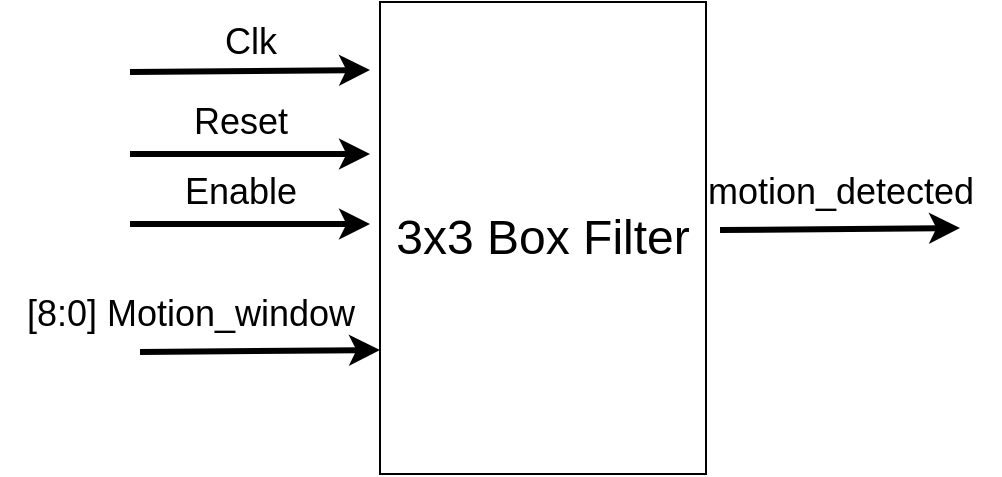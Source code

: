 <mxfile version="26.2.14">
  <diagram name="Page-1" id="OkErCemOwEuDAzPWgcps">
    <mxGraphModel dx="119" dy="1755" grid="1" gridSize="10" guides="1" tooltips="1" connect="1" arrows="1" fold="1" page="1" pageScale="1" pageWidth="827" pageHeight="1169" math="0" shadow="0">
      <root>
        <mxCell id="0" />
        <mxCell id="1" parent="0" />
        <mxCell id="hsqG3OiaDTQRq622nMc--2" value="" style="endArrow=classic;html=1;rounded=0;strokeWidth=3;" parent="1" edge="1">
          <mxGeometry width="50" height="50" relative="1" as="geometry">
            <mxPoint x="1245" y="-281" as="sourcePoint" />
            <mxPoint x="1365" y="-282" as="targetPoint" />
          </mxGeometry>
        </mxCell>
        <mxCell id="hsqG3OiaDTQRq622nMc--3" value="&lt;font style=&quot;font-size: 18px;&quot;&gt;Clk&lt;/font&gt;" style="text;html=1;align=center;verticalAlign=middle;resizable=0;points=[];autosize=1;strokeColor=none;fillColor=none;" parent="1" vertex="1">
          <mxGeometry x="1280" y="-316" width="50" height="40" as="geometry" />
        </mxCell>
        <mxCell id="hsqG3OiaDTQRq622nMc--4" value="" style="endArrow=classic;html=1;rounded=0;strokeWidth=3;" parent="1" edge="1">
          <mxGeometry width="50" height="50" relative="1" as="geometry">
            <mxPoint x="1245" y="-240" as="sourcePoint" />
            <mxPoint x="1365" y="-240" as="targetPoint" />
          </mxGeometry>
        </mxCell>
        <mxCell id="hsqG3OiaDTQRq622nMc--5" value="&lt;span style=&quot;font-size: 18px;&quot;&gt;Reset&lt;/span&gt;" style="text;html=1;align=center;verticalAlign=middle;resizable=0;points=[];autosize=1;strokeColor=none;fillColor=none;" parent="1" vertex="1">
          <mxGeometry x="1265" y="-276" width="70" height="40" as="geometry" />
        </mxCell>
        <mxCell id="hsqG3OiaDTQRq622nMc--6" value="" style="endArrow=classic;html=1;rounded=0;strokeWidth=3;" parent="1" edge="1">
          <mxGeometry width="50" height="50" relative="1" as="geometry">
            <mxPoint x="1245" y="-205" as="sourcePoint" />
            <mxPoint x="1365" y="-205" as="targetPoint" />
          </mxGeometry>
        </mxCell>
        <mxCell id="hsqG3OiaDTQRq622nMc--7" value="&lt;span style=&quot;font-size: 18px;&quot;&gt;Enable&lt;/span&gt;" style="text;html=1;align=center;verticalAlign=middle;resizable=0;points=[];autosize=1;strokeColor=none;fillColor=none;" parent="1" vertex="1">
          <mxGeometry x="1260" y="-241" width="80" height="40" as="geometry" />
        </mxCell>
        <mxCell id="XkO783uFiTBXnPvVWo0g-1" value="&lt;font style=&quot;font-size: 24px;&quot;&gt;3x3 Box Filter&lt;/font&gt;" style="rounded=0;whiteSpace=wrap;html=1;" parent="1" vertex="1">
          <mxGeometry x="1370" y="-316" width="163" height="236" as="geometry" />
        </mxCell>
        <mxCell id="XkO783uFiTBXnPvVWo0g-2" value="" style="endArrow=classic;html=1;rounded=0;strokeWidth=3;" parent="1" edge="1">
          <mxGeometry width="50" height="50" relative="1" as="geometry">
            <mxPoint x="1250" y="-141" as="sourcePoint" />
            <mxPoint x="1370" y="-142" as="targetPoint" />
          </mxGeometry>
        </mxCell>
        <mxCell id="XkO783uFiTBXnPvVWo0g-3" value="&lt;span style=&quot;font-size: 18px;&quot;&gt;[8:0] Motion_window&lt;/span&gt;" style="text;html=1;align=center;verticalAlign=middle;resizable=0;points=[];autosize=1;strokeColor=none;fillColor=none;" parent="1" vertex="1">
          <mxGeometry x="1180" y="-180" width="190" height="40" as="geometry" />
        </mxCell>
        <mxCell id="XkO783uFiTBXnPvVWo0g-4" value="" style="endArrow=classic;html=1;rounded=0;strokeWidth=3;" parent="1" edge="1">
          <mxGeometry width="50" height="50" relative="1" as="geometry">
            <mxPoint x="1540" y="-202" as="sourcePoint" />
            <mxPoint x="1660" y="-203" as="targetPoint" />
          </mxGeometry>
        </mxCell>
        <mxCell id="XkO783uFiTBXnPvVWo0g-5" value="&lt;span style=&quot;font-size: 18px;&quot;&gt;motion_detected&lt;/span&gt;" style="text;html=1;align=center;verticalAlign=middle;resizable=0;points=[];autosize=1;strokeColor=none;fillColor=none;" parent="1" vertex="1">
          <mxGeometry x="1520" y="-241" width="160" height="40" as="geometry" />
        </mxCell>
      </root>
    </mxGraphModel>
  </diagram>
</mxfile>
